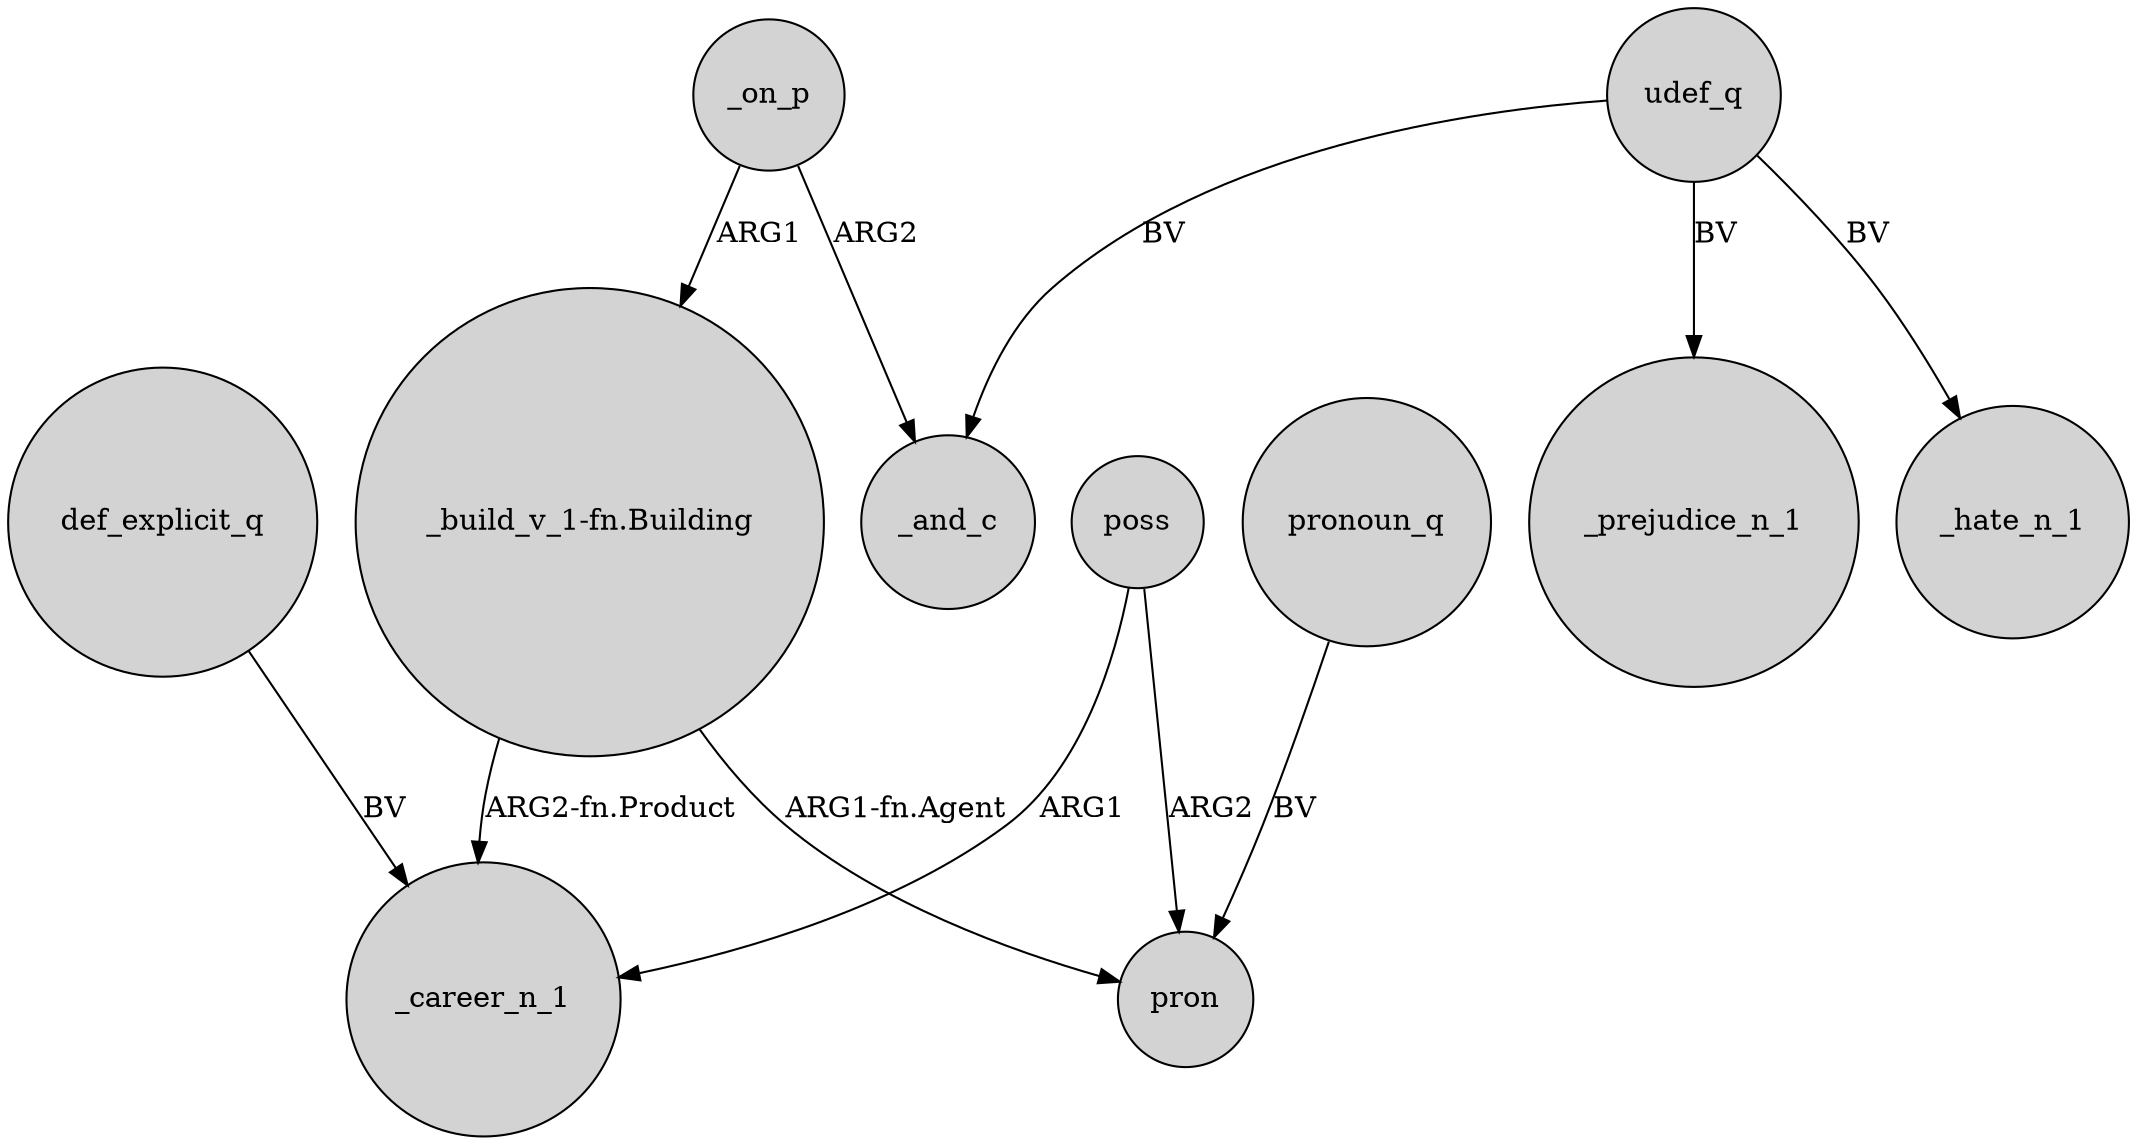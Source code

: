 digraph {
	node [shape=circle style=filled]
	_on_p -> "_build_v_1-fn.Building" [label=ARG1]
	udef_q -> _prejudice_n_1 [label=BV]
	poss -> _career_n_1 [label=ARG1]
	_on_p -> _and_c [label=ARG2]
	"_build_v_1-fn.Building" -> _career_n_1 [label="ARG2-fn.Product"]
	def_explicit_q -> _career_n_1 [label=BV]
	poss -> pron [label=ARG2]
	udef_q -> _and_c [label=BV]
	"_build_v_1-fn.Building" -> pron [label="ARG1-fn.Agent"]
	udef_q -> _hate_n_1 [label=BV]
	pronoun_q -> pron [label=BV]
}
